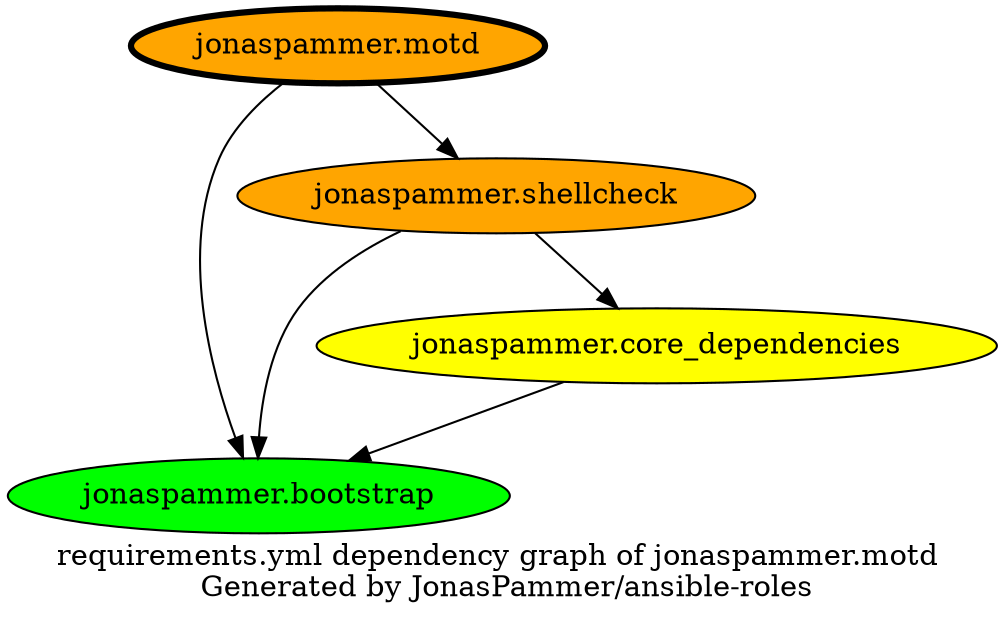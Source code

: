 digraph hierarchy {
  label = "requirements.yml dependency graph of jonaspammer.motd \n Generated by JonasPammer/ansible-roles" ;
  overlap=false

  {
    "jonaspammer.motd" [fillcolor=orange style=filled penwidth=3]
    "jonaspammer.bootstrap" [fillcolor=green style=filled ]
    "jonaspammer.shellcheck" [fillcolor=orange style=filled ]
    "jonaspammer.core_dependencies" [fillcolor=yellow style=filled ]
  }


  "jonaspammer.motd" -> {"jonaspammer.bootstrap" "jonaspammer.shellcheck"}
  "jonaspammer.shellcheck" -> {"jonaspammer.bootstrap" "jonaspammer.core_dependencies"}
  "jonaspammer.core_dependencies" -> {"jonaspammer.bootstrap"}
}